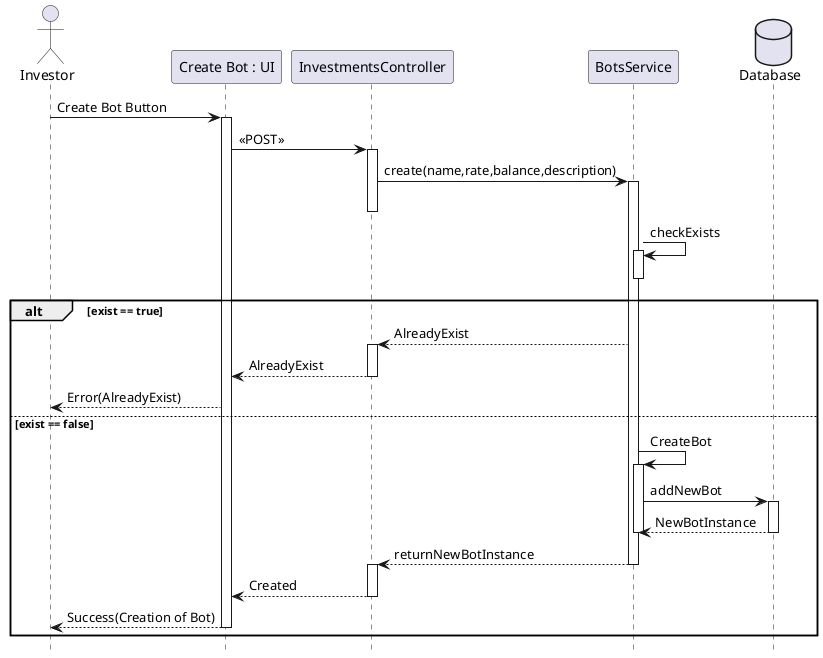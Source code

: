 ```plantuml
@startuml Create Bot

hide footbox


actor Investor
Investor -> "Create Bot : UI" as UI: Create Bot Button
activate UI

UI -> InvestmentsController: << POST >>
activate InvestmentsController

InvestmentsController -> BotsService: create(name,rate,balance,description)
activate BotsService
deactivate InvestmentsController


BotsService -> BotsService: checkExists
activate BotsService
deactivate BotsService

alt exist == true

BotsService --> InvestmentsController: AlreadyExist
activate InvestmentsController
InvestmentsController --> UI : AlreadyExist
deactivate InvestmentsController
UI --> Investor: Error(AlreadyExist) 

else exist == false

database Database
BotsService -> BotsService: CreateBot
activate BotsService
BotsService -> Database: addNewBot
activate Database
BotsService <-- Database: NewBotInstance
deactivate Database

deactivate BotsService
BotsService --> InvestmentsController: returnNewBotInstance
deactivate BotsService

activate InvestmentsController
InvestmentsController --> UI : Created
deactivate InvestmentsController

UI --> Investor: Success(Creation of Bot)
deactivate UI

end

@enduml
```